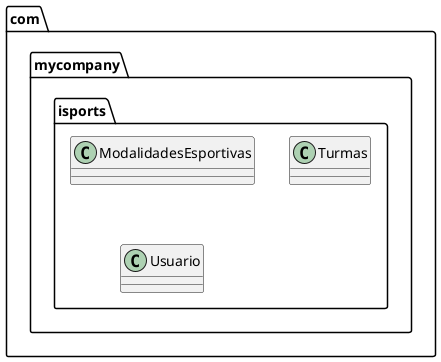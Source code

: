 @startuml
class com.mycompany.isports.ModalidadesEsportivas
class com.mycompany.isports.Turmas
class com.mycompany.isports.Usuario
@enduml
